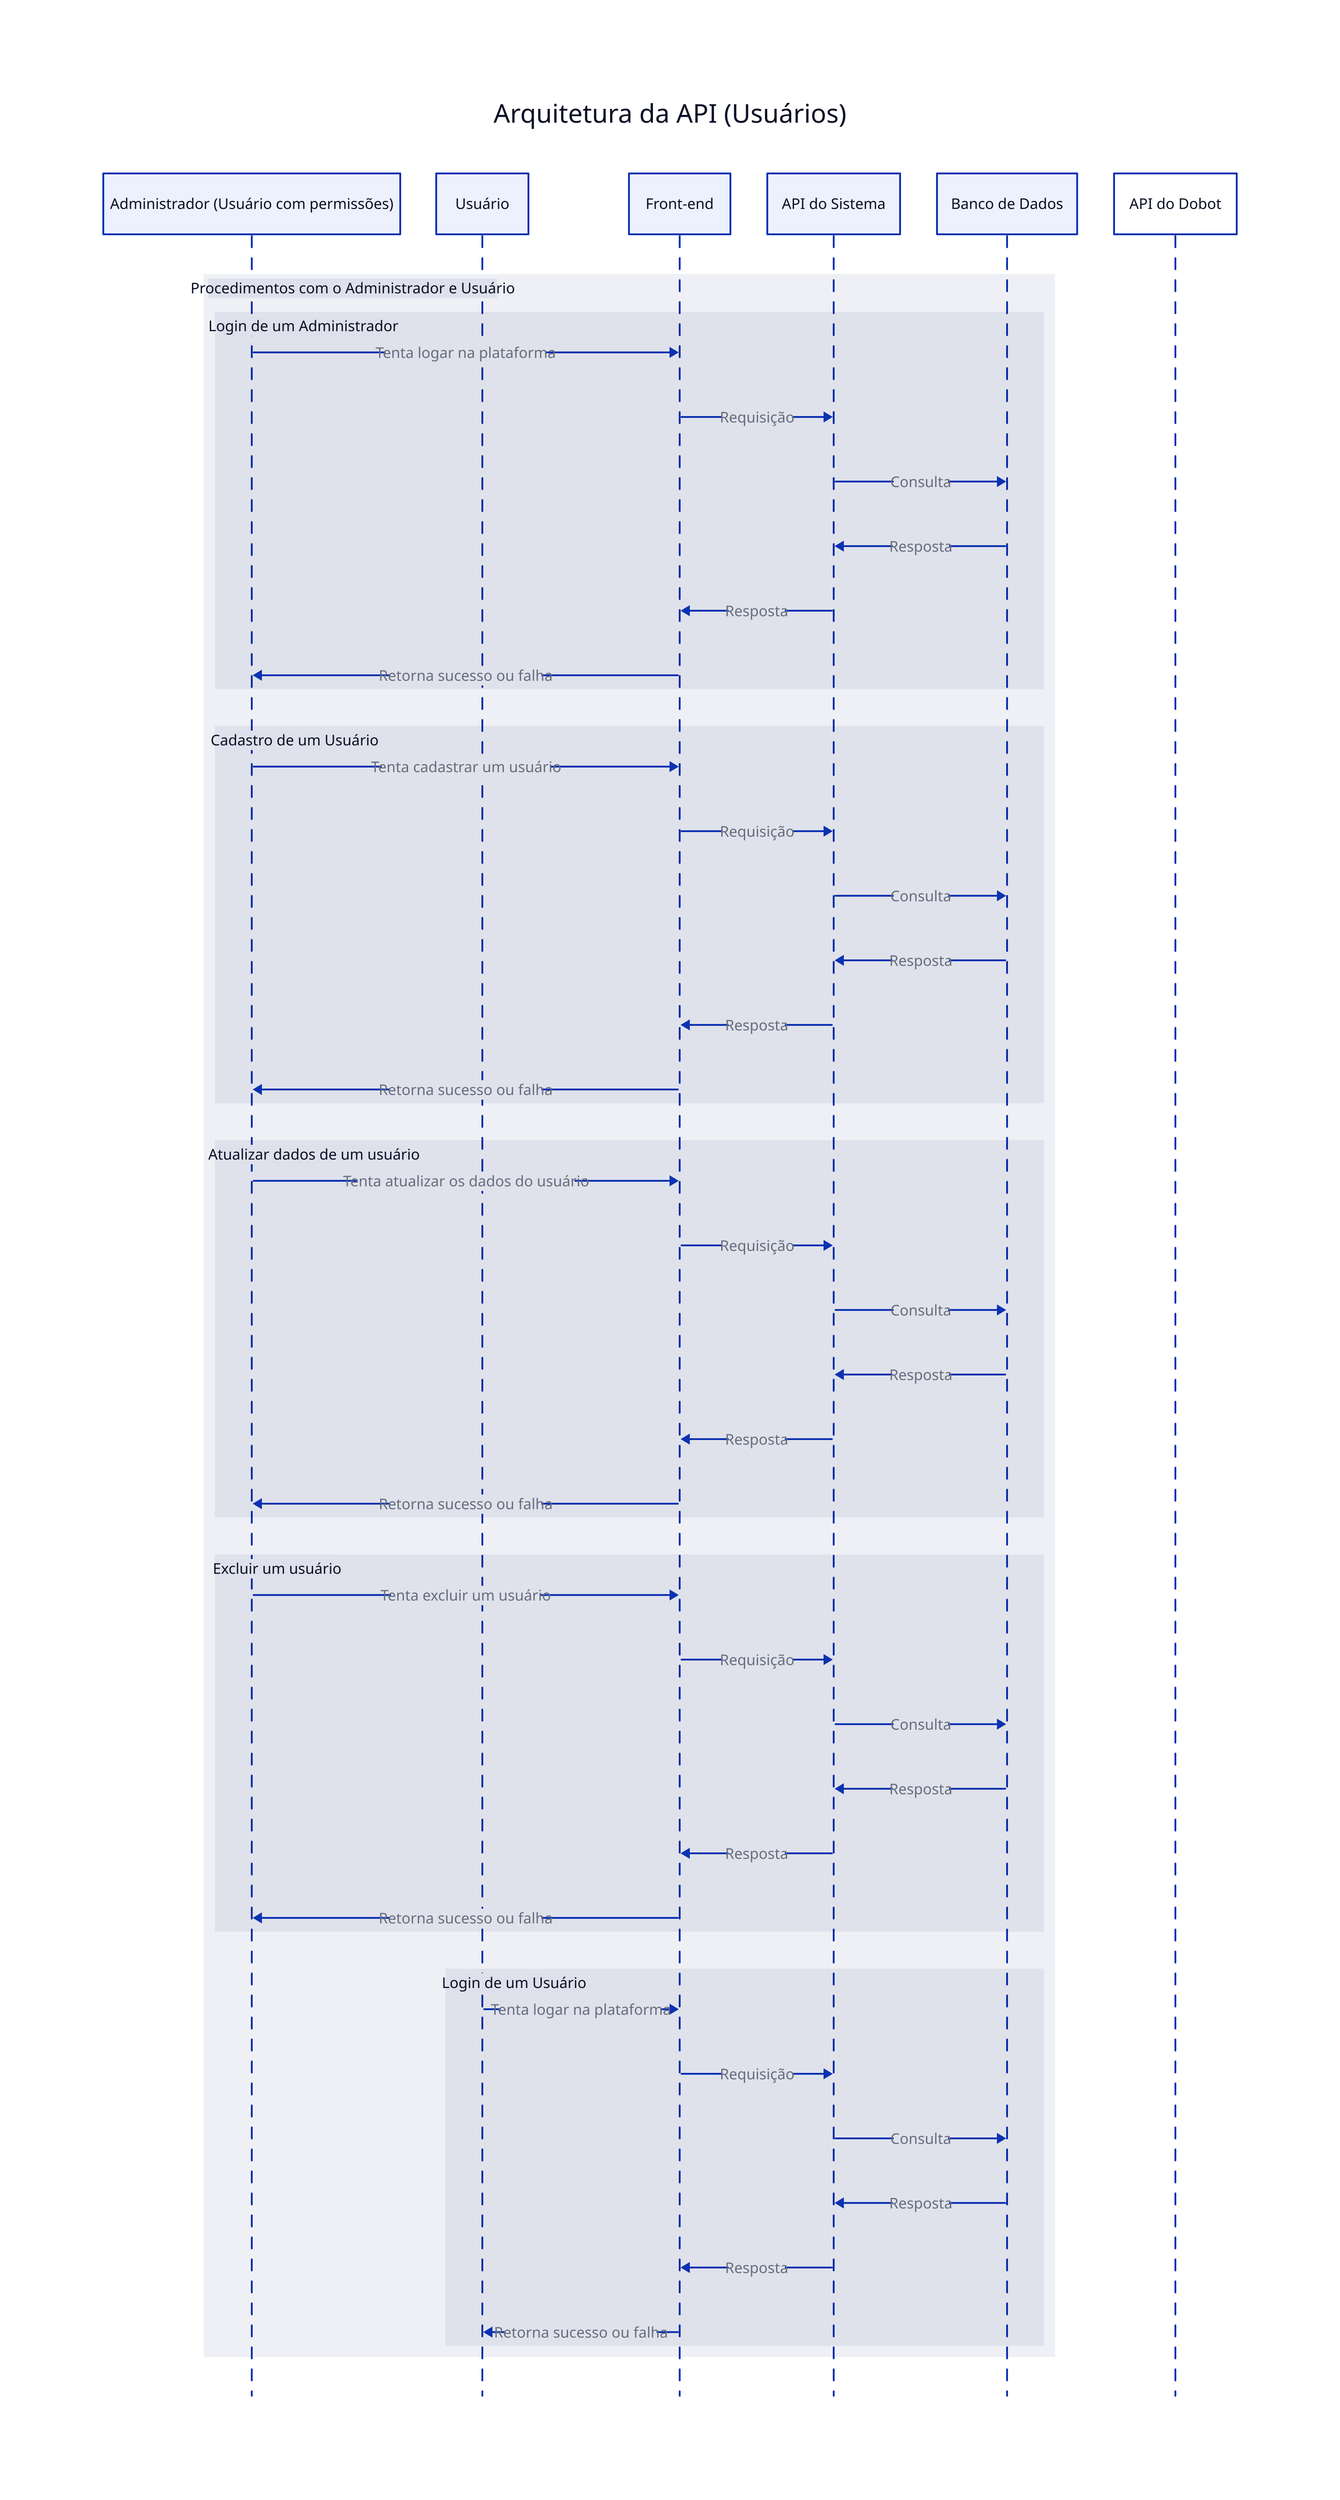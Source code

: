 Arquitetura da API (Usuários): {
    shape: sequence_diagram
    adm: Administrador (Usuário com permissões)
    usuario: Usuário
    front: Front-end
    back: API do Sistema
    db: Banco de Dados
    robo: API do Dobot

    Procedimentos com o Administrador e Usuário: {

        Login de um Administrador: {
            adm->front: Tenta logar na plataforma
            front->back: Requisição
            back->db: Consulta
            db->back: Resposta
            back->front: Resposta
            front->adm: Retorna sucesso ou falha
        }

        Cadastro de um Usuário: {
            adm->front: Tenta cadastrar um usuário
            front->back: Requisição
            back->db: Consulta
            db->back: Resposta
            back->front: Resposta
            front->adm: Retorna sucesso ou falha
        }

        Atualizar dados de um usuário: {
            adm->front: Tenta atualizar os dados do usuário
            front->back: Requisição
            back->db: Consulta
            db->back: Resposta
            back->front: Resposta
            front->adm: Retorna sucesso ou falha
        }

        Excluir um usuário: {
            adm->front: Tenta excluir um usuário
            front->back: Requisição
            back->db: Consulta
            db->back: Resposta
            back->front: Resposta
            front->adm: Retorna sucesso ou falha
        }

        Login de um Usuário: {
            usuario->front: Tenta logar na plataforma
            front->back: Requisição
            back->db: Consulta
            db->back: Resposta
            back->front: Resposta
            front->usuario: Retorna sucesso ou falha
        }
    }
}  